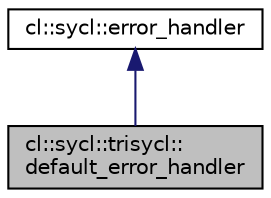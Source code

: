 digraph "cl::sycl::trisycl::default_error_handler"
{
 // INTERACTIVE_SVG=YES
  bgcolor="transparent";
  edge [fontname="Helvetica",fontsize="10",labelfontname="Helvetica",labelfontsize="10"];
  node [fontname="Helvetica",fontsize="10",shape=record];
  Node1 [label="cl::sycl::trisycl::\ldefault_error_handler",height=0.2,width=0.4,color="black", fillcolor="grey75", style="filled", fontcolor="black"];
  Node2 -> Node1 [dir="back",color="midnightblue",fontsize="10",style="solid",fontname="Helvetica"];
  Node2 [label="cl::sycl::error_handler",height=0.2,width=0.4,color="black",URL="$group__error__handling.html#structcl_1_1sycl_1_1error__handler",tooltip="User supplied error handler to call a user-provided function when an error happens from a SYCL object..."];
}
